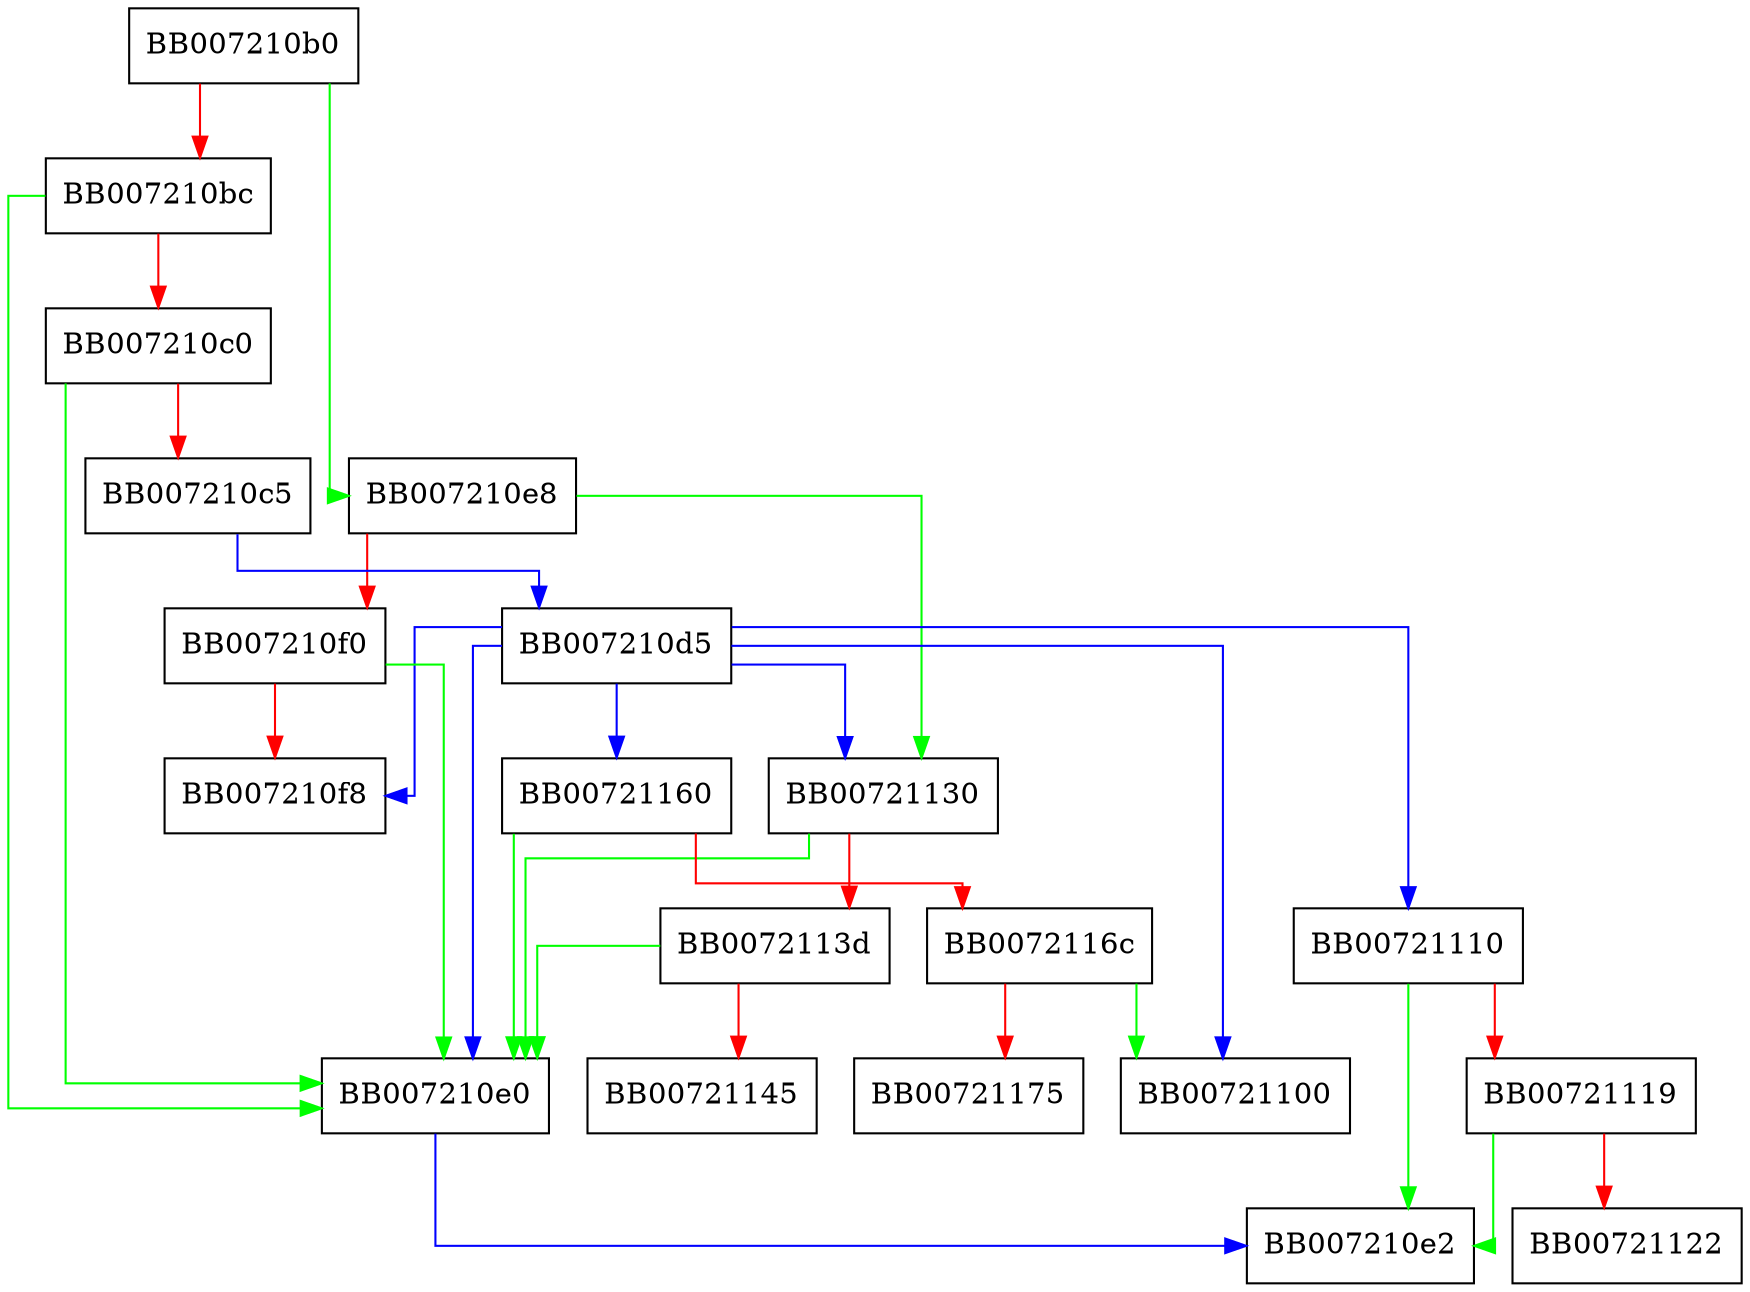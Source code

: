 digraph readbuffer_ctrl {
  node [shape="box"];
  graph [splines=ortho];
  BB007210b0 -> BB007210e8 [color="green"];
  BB007210b0 -> BB007210bc [color="red"];
  BB007210bc -> BB007210e0 [color="green"];
  BB007210bc -> BB007210c0 [color="red"];
  BB007210c0 -> BB007210e0 [color="green"];
  BB007210c0 -> BB007210c5 [color="red"];
  BB007210c5 -> BB007210d5 [color="blue"];
  BB007210d5 -> BB00721130 [color="blue"];
  BB007210d5 -> BB00721160 [color="blue"];
  BB007210d5 -> BB007210f8 [color="blue"];
  BB007210d5 -> BB007210e0 [color="blue"];
  BB007210d5 -> BB00721110 [color="blue"];
  BB007210d5 -> BB00721100 [color="blue"];
  BB007210e0 -> BB007210e2 [color="blue"];
  BB007210e8 -> BB00721130 [color="green"];
  BB007210e8 -> BB007210f0 [color="red"];
  BB007210f0 -> BB007210e0 [color="green"];
  BB007210f0 -> BB007210f8 [color="red"];
  BB00721110 -> BB007210e2 [color="green"];
  BB00721110 -> BB00721119 [color="red"];
  BB00721119 -> BB007210e2 [color="green"];
  BB00721119 -> BB00721122 [color="red"];
  BB00721130 -> BB007210e0 [color="green"];
  BB00721130 -> BB0072113d [color="red"];
  BB0072113d -> BB007210e0 [color="green"];
  BB0072113d -> BB00721145 [color="red"];
  BB00721160 -> BB007210e0 [color="green"];
  BB00721160 -> BB0072116c [color="red"];
  BB0072116c -> BB00721100 [color="green"];
  BB0072116c -> BB00721175 [color="red"];
}